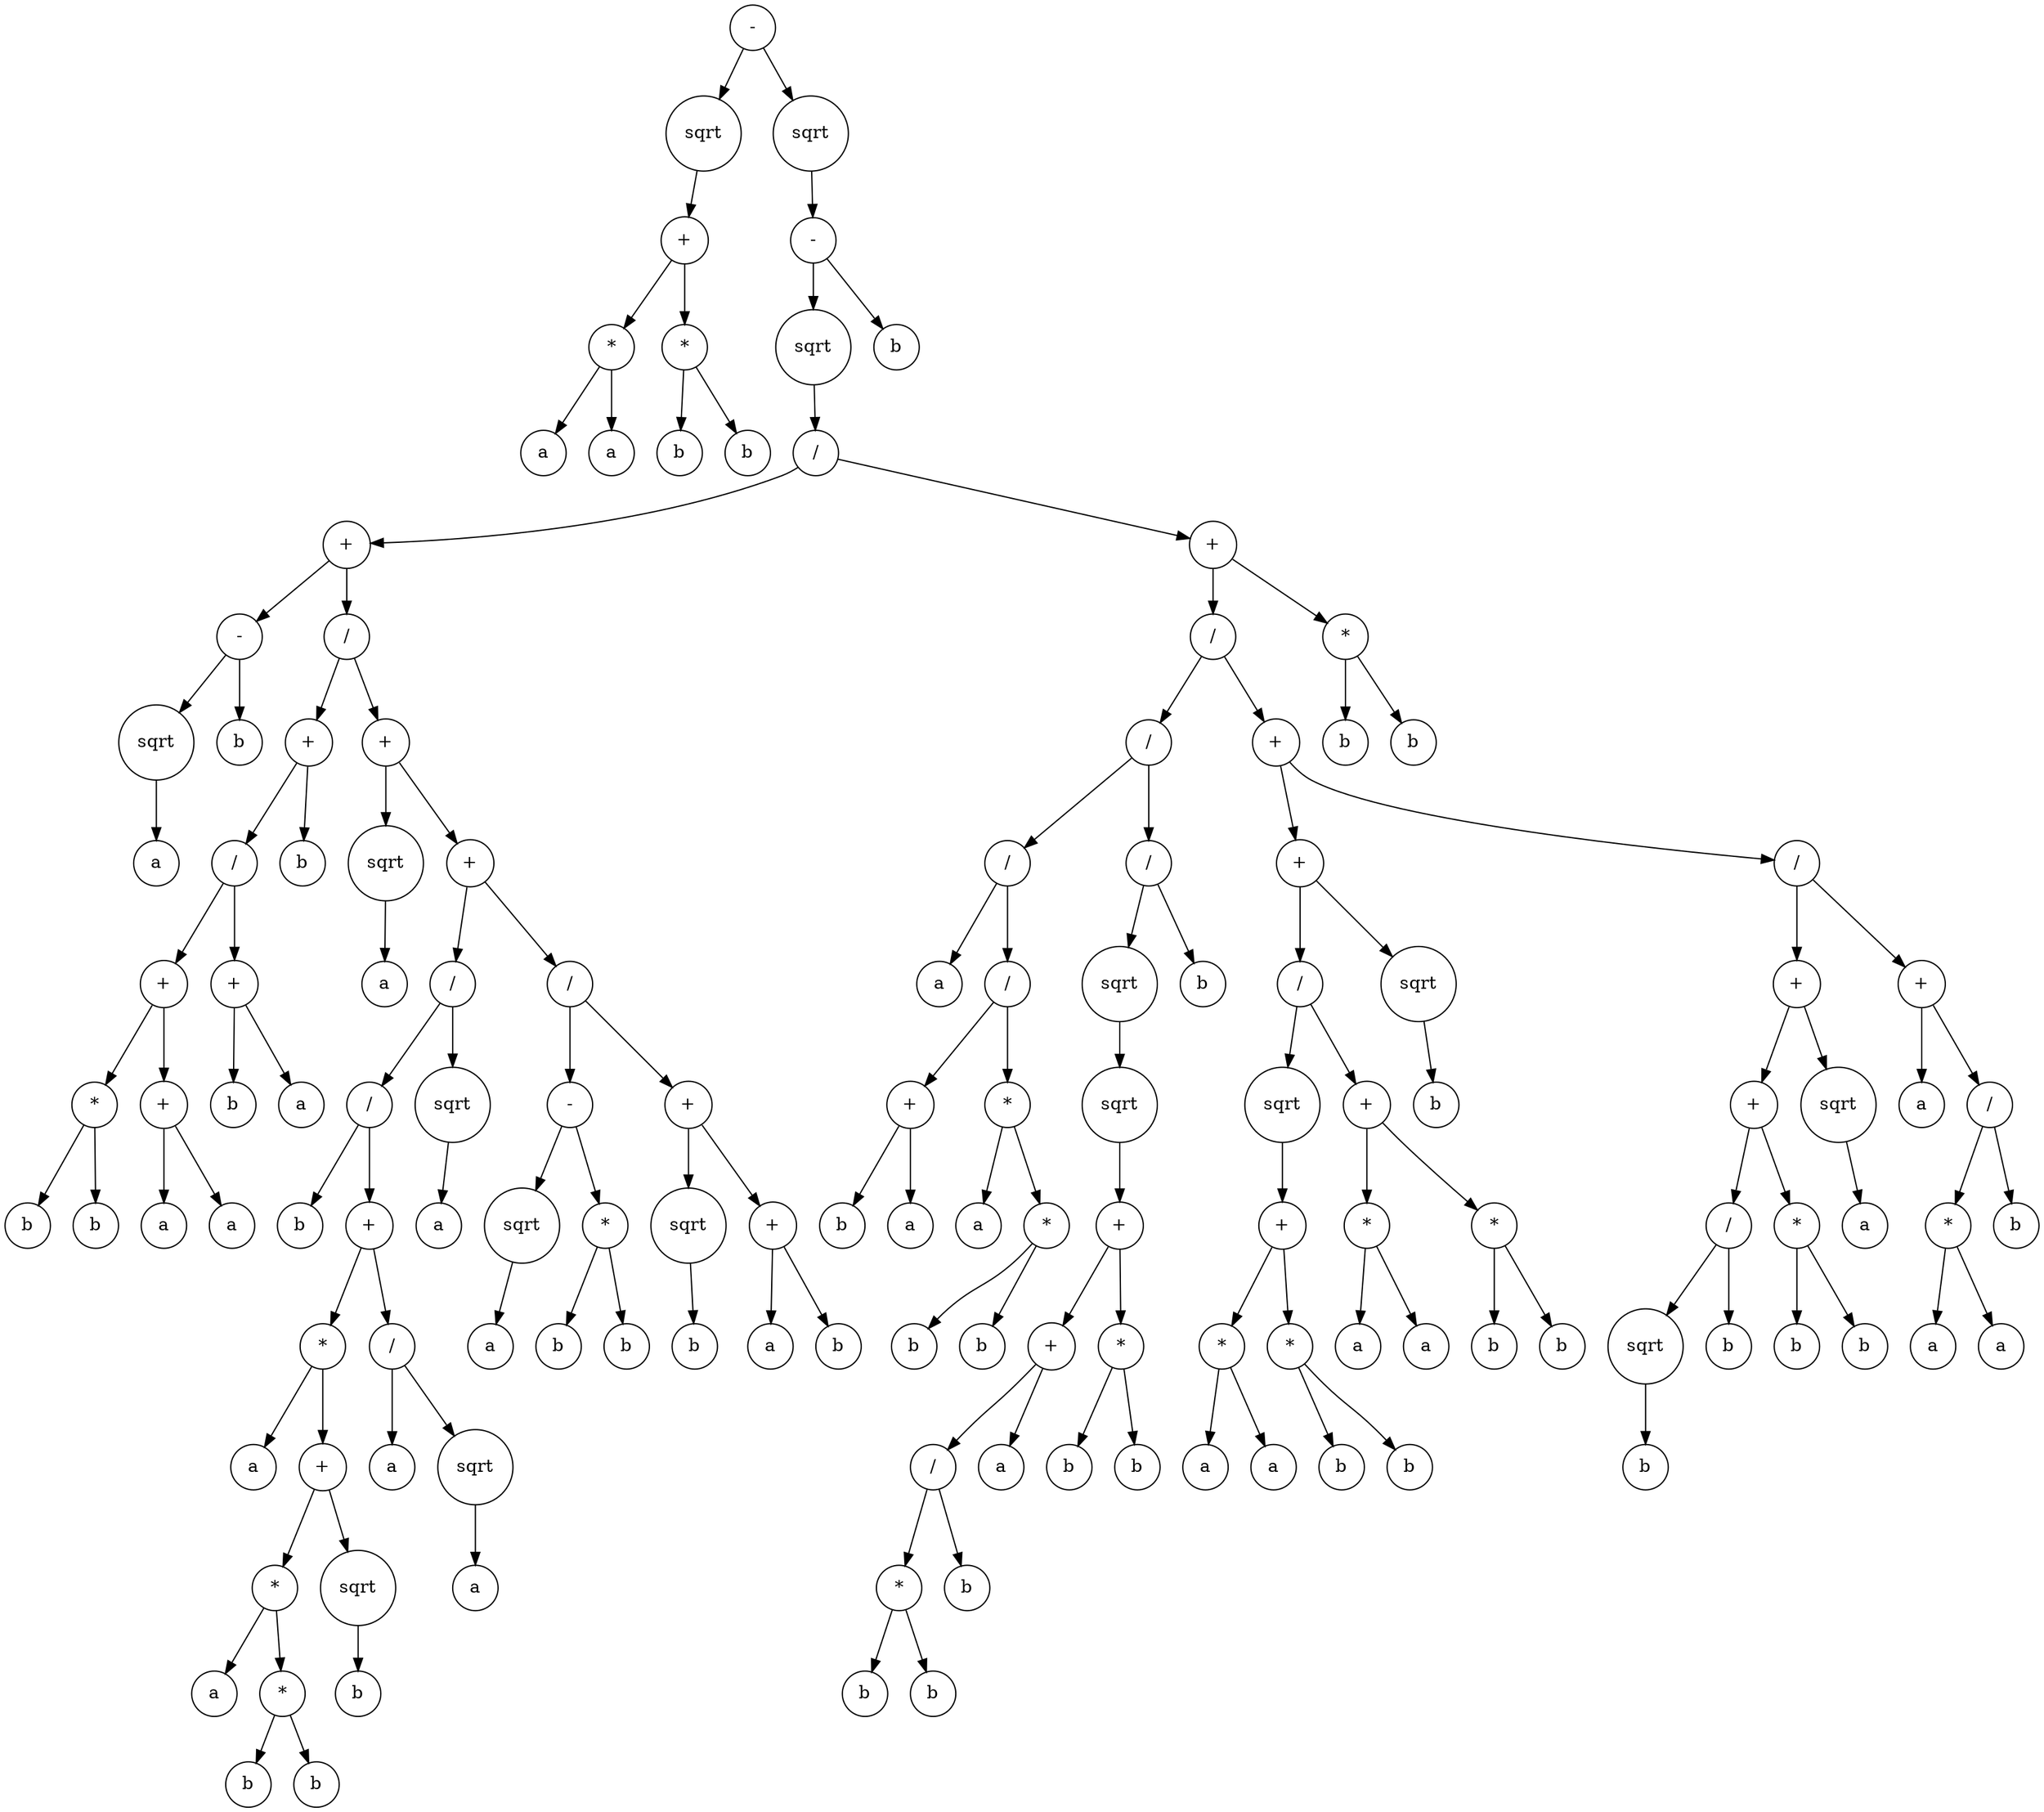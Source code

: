 digraph g {
graph [ordering=out];
node [shape=circle];
n[label = "-"];
n0[label = "sqrt"];
n00[label = "+"];
n000[label = "*"];
n0000[label = "a"];
n000 -> n0000;
n0001[label = "a"];
n000 -> n0001;
n00 -> n000;
n001[label = "*"];
n0010[label = "b"];
n001 -> n0010;
n0011[label = "b"];
n001 -> n0011;
n00 -> n001;
n0 -> n00;
n -> n0;
n1[label = "sqrt"];
n10[label = "-"];
n100[label = "sqrt"];
n1000[label = "/"];
n10000[label = "+"];
n100000[label = "-"];
n1000000[label = "sqrt"];
n10000000[label = "a"];
n1000000 -> n10000000;
n100000 -> n1000000;
n1000001[label = "b"];
n100000 -> n1000001;
n10000 -> n100000;
n100001[label = "/"];
n1000010[label = "+"];
n10000100[label = "/"];
n100001000[label = "+"];
n1000010000[label = "*"];
n10000100000[label = "b"];
n1000010000 -> n10000100000;
n10000100001[label = "b"];
n1000010000 -> n10000100001;
n100001000 -> n1000010000;
n1000010001[label = "+"];
n10000100010[label = "a"];
n1000010001 -> n10000100010;
n10000100011[label = "a"];
n1000010001 -> n10000100011;
n100001000 -> n1000010001;
n10000100 -> n100001000;
n100001001[label = "+"];
n1000010010[label = "b"];
n100001001 -> n1000010010;
n1000010011[label = "a"];
n100001001 -> n1000010011;
n10000100 -> n100001001;
n1000010 -> n10000100;
n10000101[label = "b"];
n1000010 -> n10000101;
n100001 -> n1000010;
n1000011[label = "+"];
n10000110[label = "sqrt"];
n100001100[label = "a"];
n10000110 -> n100001100;
n1000011 -> n10000110;
n10000111[label = "+"];
n100001110[label = "/"];
n1000011100[label = "/"];
n10000111000[label = "b"];
n1000011100 -> n10000111000;
n10000111001[label = "+"];
n100001110010[label = "*"];
n1000011100100[label = "a"];
n100001110010 -> n1000011100100;
n1000011100101[label = "+"];
n10000111001010[label = "*"];
n100001110010100[label = "a"];
n10000111001010 -> n100001110010100;
n100001110010101[label = "*"];
n1000011100101010[label = "b"];
n100001110010101 -> n1000011100101010;
n1000011100101011[label = "b"];
n100001110010101 -> n1000011100101011;
n10000111001010 -> n100001110010101;
n1000011100101 -> n10000111001010;
n10000111001011[label = "sqrt"];
n100001110010110[label = "b"];
n10000111001011 -> n100001110010110;
n1000011100101 -> n10000111001011;
n100001110010 -> n1000011100101;
n10000111001 -> n100001110010;
n100001110011[label = "/"];
n1000011100110[label = "a"];
n100001110011 -> n1000011100110;
n1000011100111[label = "sqrt"];
n10000111001110[label = "a"];
n1000011100111 -> n10000111001110;
n100001110011 -> n1000011100111;
n10000111001 -> n100001110011;
n1000011100 -> n10000111001;
n100001110 -> n1000011100;
n1000011101[label = "sqrt"];
n10000111010[label = "a"];
n1000011101 -> n10000111010;
n100001110 -> n1000011101;
n10000111 -> n100001110;
n100001111[label = "/"];
n1000011110[label = "-"];
n10000111100[label = "sqrt"];
n100001111000[label = "a"];
n10000111100 -> n100001111000;
n1000011110 -> n10000111100;
n10000111101[label = "*"];
n100001111010[label = "b"];
n10000111101 -> n100001111010;
n100001111011[label = "b"];
n10000111101 -> n100001111011;
n1000011110 -> n10000111101;
n100001111 -> n1000011110;
n1000011111[label = "+"];
n10000111110[label = "sqrt"];
n100001111100[label = "b"];
n10000111110 -> n100001111100;
n1000011111 -> n10000111110;
n10000111111[label = "+"];
n100001111110[label = "a"];
n10000111111 -> n100001111110;
n100001111111[label = "b"];
n10000111111 -> n100001111111;
n1000011111 -> n10000111111;
n100001111 -> n1000011111;
n10000111 -> n100001111;
n1000011 -> n10000111;
n100001 -> n1000011;
n10000 -> n100001;
n1000 -> n10000;
n10001[label = "+"];
n100010[label = "/"];
n1000100[label = "/"];
n10001000[label = "/"];
n100010000[label = "a"];
n10001000 -> n100010000;
n100010001[label = "/"];
n1000100010[label = "+"];
n10001000100[label = "b"];
n1000100010 -> n10001000100;
n10001000101[label = "a"];
n1000100010 -> n10001000101;
n100010001 -> n1000100010;
n1000100011[label = "*"];
n10001000110[label = "a"];
n1000100011 -> n10001000110;
n10001000111[label = "*"];
n100010001110[label = "b"];
n10001000111 -> n100010001110;
n100010001111[label = "b"];
n10001000111 -> n100010001111;
n1000100011 -> n10001000111;
n100010001 -> n1000100011;
n10001000 -> n100010001;
n1000100 -> n10001000;
n10001001[label = "/"];
n100010010[label = "sqrt"];
n1000100100[label = "sqrt"];
n10001001000[label = "+"];
n100010010000[label = "+"];
n1000100100000[label = "/"];
n10001001000000[label = "*"];
n100010010000000[label = "b"];
n10001001000000 -> n100010010000000;
n100010010000001[label = "b"];
n10001001000000 -> n100010010000001;
n1000100100000 -> n10001001000000;
n10001001000001[label = "b"];
n1000100100000 -> n10001001000001;
n100010010000 -> n1000100100000;
n1000100100001[label = "a"];
n100010010000 -> n1000100100001;
n10001001000 -> n100010010000;
n100010010001[label = "*"];
n1000100100010[label = "b"];
n100010010001 -> n1000100100010;
n1000100100011[label = "b"];
n100010010001 -> n1000100100011;
n10001001000 -> n100010010001;
n1000100100 -> n10001001000;
n100010010 -> n1000100100;
n10001001 -> n100010010;
n100010011[label = "b"];
n10001001 -> n100010011;
n1000100 -> n10001001;
n100010 -> n1000100;
n1000101[label = "+"];
n10001010[label = "+"];
n100010100[label = "/"];
n1000101000[label = "sqrt"];
n10001010000[label = "+"];
n100010100000[label = "*"];
n1000101000000[label = "a"];
n100010100000 -> n1000101000000;
n1000101000001[label = "a"];
n100010100000 -> n1000101000001;
n10001010000 -> n100010100000;
n100010100001[label = "*"];
n1000101000010[label = "b"];
n100010100001 -> n1000101000010;
n1000101000011[label = "b"];
n100010100001 -> n1000101000011;
n10001010000 -> n100010100001;
n1000101000 -> n10001010000;
n100010100 -> n1000101000;
n1000101001[label = "+"];
n10001010010[label = "*"];
n100010100100[label = "a"];
n10001010010 -> n100010100100;
n100010100101[label = "a"];
n10001010010 -> n100010100101;
n1000101001 -> n10001010010;
n10001010011[label = "*"];
n100010100110[label = "b"];
n10001010011 -> n100010100110;
n100010100111[label = "b"];
n10001010011 -> n100010100111;
n1000101001 -> n10001010011;
n100010100 -> n1000101001;
n10001010 -> n100010100;
n100010101[label = "sqrt"];
n1000101010[label = "b"];
n100010101 -> n1000101010;
n10001010 -> n100010101;
n1000101 -> n10001010;
n10001011[label = "/"];
n100010110[label = "+"];
n1000101100[label = "+"];
n10001011000[label = "/"];
n100010110000[label = "sqrt"];
n1000101100000[label = "b"];
n100010110000 -> n1000101100000;
n10001011000 -> n100010110000;
n100010110001[label = "b"];
n10001011000 -> n100010110001;
n1000101100 -> n10001011000;
n10001011001[label = "*"];
n100010110010[label = "b"];
n10001011001 -> n100010110010;
n100010110011[label = "b"];
n10001011001 -> n100010110011;
n1000101100 -> n10001011001;
n100010110 -> n1000101100;
n1000101101[label = "sqrt"];
n10001011010[label = "a"];
n1000101101 -> n10001011010;
n100010110 -> n1000101101;
n10001011 -> n100010110;
n100010111[label = "+"];
n1000101110[label = "a"];
n100010111 -> n1000101110;
n1000101111[label = "/"];
n10001011110[label = "*"];
n100010111100[label = "a"];
n10001011110 -> n100010111100;
n100010111101[label = "a"];
n10001011110 -> n100010111101;
n1000101111 -> n10001011110;
n10001011111[label = "b"];
n1000101111 -> n10001011111;
n100010111 -> n1000101111;
n10001011 -> n100010111;
n1000101 -> n10001011;
n100010 -> n1000101;
n10001 -> n100010;
n100011[label = "*"];
n1000110[label = "b"];
n100011 -> n1000110;
n1000111[label = "b"];
n100011 -> n1000111;
n10001 -> n100011;
n1000 -> n10001;
n100 -> n1000;
n10 -> n100;
n101[label = "b"];
n10 -> n101;
n1 -> n10;
n -> n1;
}
